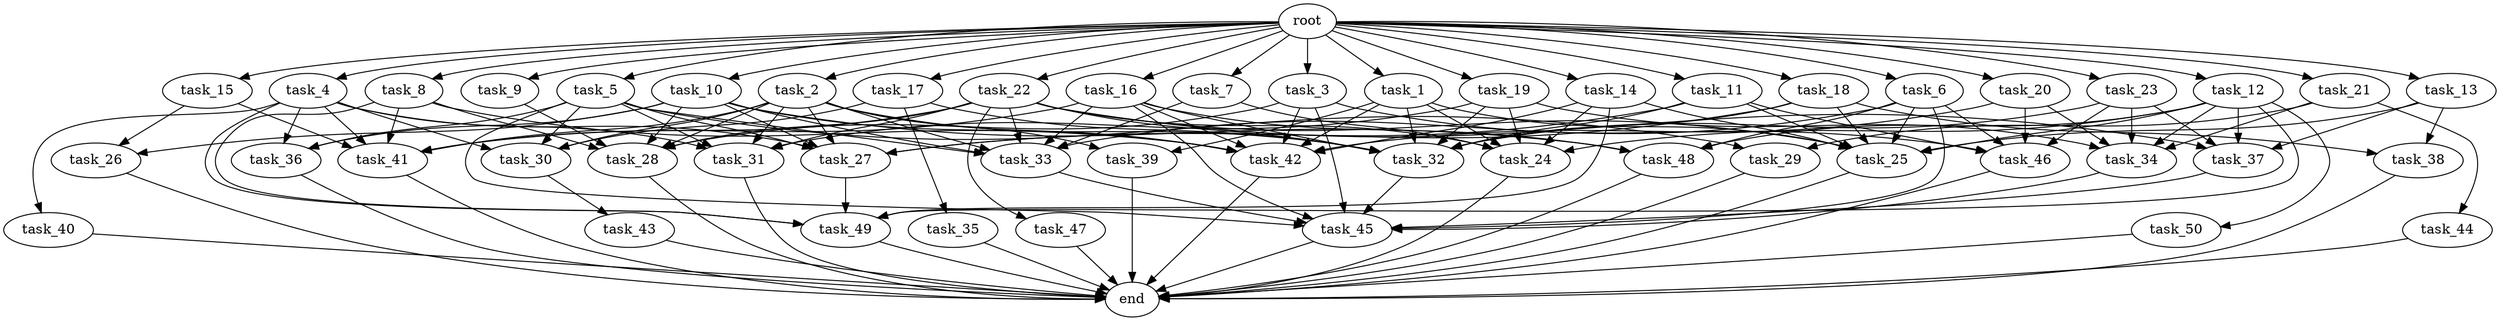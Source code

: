 digraph G {
  root [size="0.000000e+00"];
  task_1 [size="7.198360e+09"];
  task_2 [size="4.553517e+09"];
  task_3 [size="3.291102e+09"];
  task_4 [size="7.275412e+09"];
  task_5 [size="2.017850e+09"];
  task_6 [size="8.694413e+09"];
  task_7 [size="4.495830e+09"];
  task_8 [size="4.632663e+09"];
  task_9 [size="2.755319e+09"];
  task_10 [size="5.885048e+09"];
  task_11 [size="6.159970e+09"];
  task_12 [size="5.759660e+09"];
  task_13 [size="4.170693e+09"];
  task_14 [size="5.340560e+09"];
  task_15 [size="6.031943e+09"];
  task_16 [size="3.646575e+09"];
  task_17 [size="7.918775e+09"];
  task_18 [size="9.766647e+09"];
  task_19 [size="3.364584e+09"];
  task_20 [size="4.793269e+09"];
  task_21 [size="4.507747e+09"];
  task_22 [size="6.096380e+09"];
  task_23 [size="9.418288e+08"];
  task_24 [size="9.294706e+09"];
  task_25 [size="6.633572e+09"];
  task_26 [size="7.733377e+09"];
  task_27 [size="2.508930e+09"];
  task_28 [size="3.431888e+09"];
  task_29 [size="2.056734e+09"];
  task_30 [size="8.970273e+09"];
  task_31 [size="5.414806e+09"];
  task_32 [size="8.489334e+09"];
  task_33 [size="5.805991e+09"];
  task_34 [size="9.225207e+09"];
  task_35 [size="5.189369e+09"];
  task_36 [size="7.458437e+09"];
  task_37 [size="2.934086e+09"];
  task_38 [size="1.095944e+09"];
  task_39 [size="6.744609e+09"];
  task_40 [size="9.663794e+09"];
  task_41 [size="3.138400e+09"];
  task_42 [size="6.249370e+09"];
  task_43 [size="2.779860e+09"];
  task_44 [size="2.146555e+09"];
  task_45 [size="4.738533e+09"];
  task_46 [size="7.134383e+09"];
  task_47 [size="1.616309e+09"];
  task_48 [size="1.041640e+09"];
  task_49 [size="6.847351e+09"];
  task_50 [size="6.602701e+09"];
  end [size="0.000000e+00"];

  root -> task_1 [size="1.000000e-12"];
  root -> task_2 [size="1.000000e-12"];
  root -> task_3 [size="1.000000e-12"];
  root -> task_4 [size="1.000000e-12"];
  root -> task_5 [size="1.000000e-12"];
  root -> task_6 [size="1.000000e-12"];
  root -> task_7 [size="1.000000e-12"];
  root -> task_8 [size="1.000000e-12"];
  root -> task_9 [size="1.000000e-12"];
  root -> task_10 [size="1.000000e-12"];
  root -> task_11 [size="1.000000e-12"];
  root -> task_12 [size="1.000000e-12"];
  root -> task_13 [size="1.000000e-12"];
  root -> task_14 [size="1.000000e-12"];
  root -> task_15 [size="1.000000e-12"];
  root -> task_16 [size="1.000000e-12"];
  root -> task_17 [size="1.000000e-12"];
  root -> task_18 [size="1.000000e-12"];
  root -> task_19 [size="1.000000e-12"];
  root -> task_20 [size="1.000000e-12"];
  root -> task_21 [size="1.000000e-12"];
  root -> task_22 [size="1.000000e-12"];
  root -> task_23 [size="1.000000e-12"];
  task_1 -> task_24 [size="1.549118e+08"];
  task_1 -> task_25 [size="8.291965e+07"];
  task_1 -> task_32 [size="9.432594e+07"];
  task_1 -> task_39 [size="3.372304e+08"];
  task_1 -> task_42 [size="7.811713e+07"];
  task_2 -> task_27 [size="4.181550e+07"];
  task_2 -> task_28 [size="5.719813e+07"];
  task_2 -> task_30 [size="2.242568e+08"];
  task_2 -> task_31 [size="1.082961e+08"];
  task_2 -> task_32 [size="9.432594e+07"];
  task_2 -> task_33 [size="8.294273e+07"];
  task_2 -> task_39 [size="3.372304e+08"];
  task_2 -> task_41 [size="5.230667e+07"];
  task_2 -> task_42 [size="7.811713e+07"];
  task_3 -> task_28 [size="5.719813e+07"];
  task_3 -> task_42 [size="7.811713e+07"];
  task_3 -> task_45 [size="5.923166e+07"];
  task_3 -> task_46 [size="1.426877e+08"];
  task_4 -> task_27 [size="4.181550e+07"];
  task_4 -> task_30 [size="2.242568e+08"];
  task_4 -> task_31 [size="1.082961e+08"];
  task_4 -> task_36 [size="2.486146e+08"];
  task_4 -> task_40 [size="9.663794e+08"];
  task_4 -> task_41 [size="5.230667e+07"];
  task_4 -> task_49 [size="1.369470e+08"];
  task_5 -> task_27 [size="4.181550e+07"];
  task_5 -> task_29 [size="1.028367e+08"];
  task_5 -> task_30 [size="2.242568e+08"];
  task_5 -> task_31 [size="1.082961e+08"];
  task_5 -> task_33 [size="8.294273e+07"];
  task_5 -> task_36 [size="2.486146e+08"];
  task_5 -> task_45 [size="5.923166e+07"];
  task_6 -> task_25 [size="8.291965e+07"];
  task_6 -> task_33 [size="8.294273e+07"];
  task_6 -> task_45 [size="5.923166e+07"];
  task_6 -> task_46 [size="1.426877e+08"];
  task_6 -> task_48 [size="2.604100e+07"];
  task_7 -> task_24 [size="1.549118e+08"];
  task_7 -> task_33 [size="8.294273e+07"];
  task_8 -> task_28 [size="5.719813e+07"];
  task_8 -> task_41 [size="5.230667e+07"];
  task_8 -> task_42 [size="7.811713e+07"];
  task_8 -> task_49 [size="1.369470e+08"];
  task_9 -> task_28 [size="5.719813e+07"];
  task_10 -> task_26 [size="3.866688e+08"];
  task_10 -> task_27 [size="4.181550e+07"];
  task_10 -> task_28 [size="5.719813e+07"];
  task_10 -> task_33 [size="8.294273e+07"];
  task_10 -> task_36 [size="2.486146e+08"];
  task_10 -> task_42 [size="7.811713e+07"];
  task_10 -> task_48 [size="2.604100e+07"];
  task_11 -> task_25 [size="8.291965e+07"];
  task_11 -> task_27 [size="4.181550e+07"];
  task_11 -> task_32 [size="9.432594e+07"];
  task_11 -> task_46 [size="1.426877e+08"];
  task_12 -> task_24 [size="1.549118e+08"];
  task_12 -> task_25 [size="8.291965e+07"];
  task_12 -> task_34 [size="1.845041e+08"];
  task_12 -> task_37 [size="7.335215e+07"];
  task_12 -> task_48 [size="2.604100e+07"];
  task_12 -> task_49 [size="1.369470e+08"];
  task_12 -> task_50 [size="6.602701e+08"];
  task_13 -> task_25 [size="8.291965e+07"];
  task_13 -> task_37 [size="7.335215e+07"];
  task_13 -> task_38 [size="5.479721e+07"];
  task_14 -> task_24 [size="1.549118e+08"];
  task_14 -> task_25 [size="8.291965e+07"];
  task_14 -> task_42 [size="7.811713e+07"];
  task_14 -> task_49 [size="1.369470e+08"];
  task_15 -> task_26 [size="3.866688e+08"];
  task_15 -> task_41 [size="5.230667e+07"];
  task_16 -> task_32 [size="9.432594e+07"];
  task_16 -> task_33 [size="8.294273e+07"];
  task_16 -> task_41 [size="5.230667e+07"];
  task_16 -> task_42 [size="7.811713e+07"];
  task_16 -> task_45 [size="5.923166e+07"];
  task_16 -> task_48 [size="2.604100e+07"];
  task_17 -> task_30 [size="2.242568e+08"];
  task_17 -> task_32 [size="9.432594e+07"];
  task_17 -> task_35 [size="5.189369e+08"];
  task_18 -> task_25 [size="8.291965e+07"];
  task_18 -> task_27 [size="4.181550e+07"];
  task_18 -> task_32 [size="9.432594e+07"];
  task_18 -> task_38 [size="5.479721e+07"];
  task_19 -> task_24 [size="1.549118e+08"];
  task_19 -> task_31 [size="1.082961e+08"];
  task_19 -> task_32 [size="9.432594e+07"];
  task_19 -> task_34 [size="1.845041e+08"];
  task_20 -> task_34 [size="1.845041e+08"];
  task_20 -> task_42 [size="7.811713e+07"];
  task_20 -> task_46 [size="1.426877e+08"];
  task_21 -> task_29 [size="1.028367e+08"];
  task_21 -> task_34 [size="1.845041e+08"];
  task_21 -> task_44 [size="2.146555e+08"];
  task_22 -> task_24 [size="1.549118e+08"];
  task_22 -> task_25 [size="8.291965e+07"];
  task_22 -> task_28 [size="5.719813e+07"];
  task_22 -> task_31 [size="1.082961e+08"];
  task_22 -> task_32 [size="9.432594e+07"];
  task_22 -> task_33 [size="8.294273e+07"];
  task_22 -> task_37 [size="7.335215e+07"];
  task_22 -> task_41 [size="5.230667e+07"];
  task_22 -> task_47 [size="1.616309e+08"];
  task_23 -> task_32 [size="9.432594e+07"];
  task_23 -> task_34 [size="1.845041e+08"];
  task_23 -> task_37 [size="7.335215e+07"];
  task_23 -> task_46 [size="1.426877e+08"];
  task_24 -> end [size="1.000000e-12"];
  task_25 -> end [size="1.000000e-12"];
  task_26 -> end [size="1.000000e-12"];
  task_27 -> task_49 [size="1.369470e+08"];
  task_28 -> end [size="1.000000e-12"];
  task_29 -> end [size="1.000000e-12"];
  task_30 -> task_43 [size="2.779860e+08"];
  task_31 -> end [size="1.000000e-12"];
  task_32 -> task_45 [size="5.923166e+07"];
  task_33 -> task_45 [size="5.923166e+07"];
  task_34 -> task_45 [size="5.923166e+07"];
  task_35 -> end [size="1.000000e-12"];
  task_36 -> end [size="1.000000e-12"];
  task_37 -> task_45 [size="5.923166e+07"];
  task_38 -> end [size="1.000000e-12"];
  task_39 -> end [size="1.000000e-12"];
  task_40 -> end [size="1.000000e-12"];
  task_41 -> end [size="1.000000e-12"];
  task_42 -> end [size="1.000000e-12"];
  task_43 -> end [size="1.000000e-12"];
  task_44 -> end [size="1.000000e-12"];
  task_45 -> end [size="1.000000e-12"];
  task_46 -> end [size="1.000000e-12"];
  task_47 -> end [size="1.000000e-12"];
  task_48 -> end [size="1.000000e-12"];
  task_49 -> end [size="1.000000e-12"];
  task_50 -> end [size="1.000000e-12"];
}
